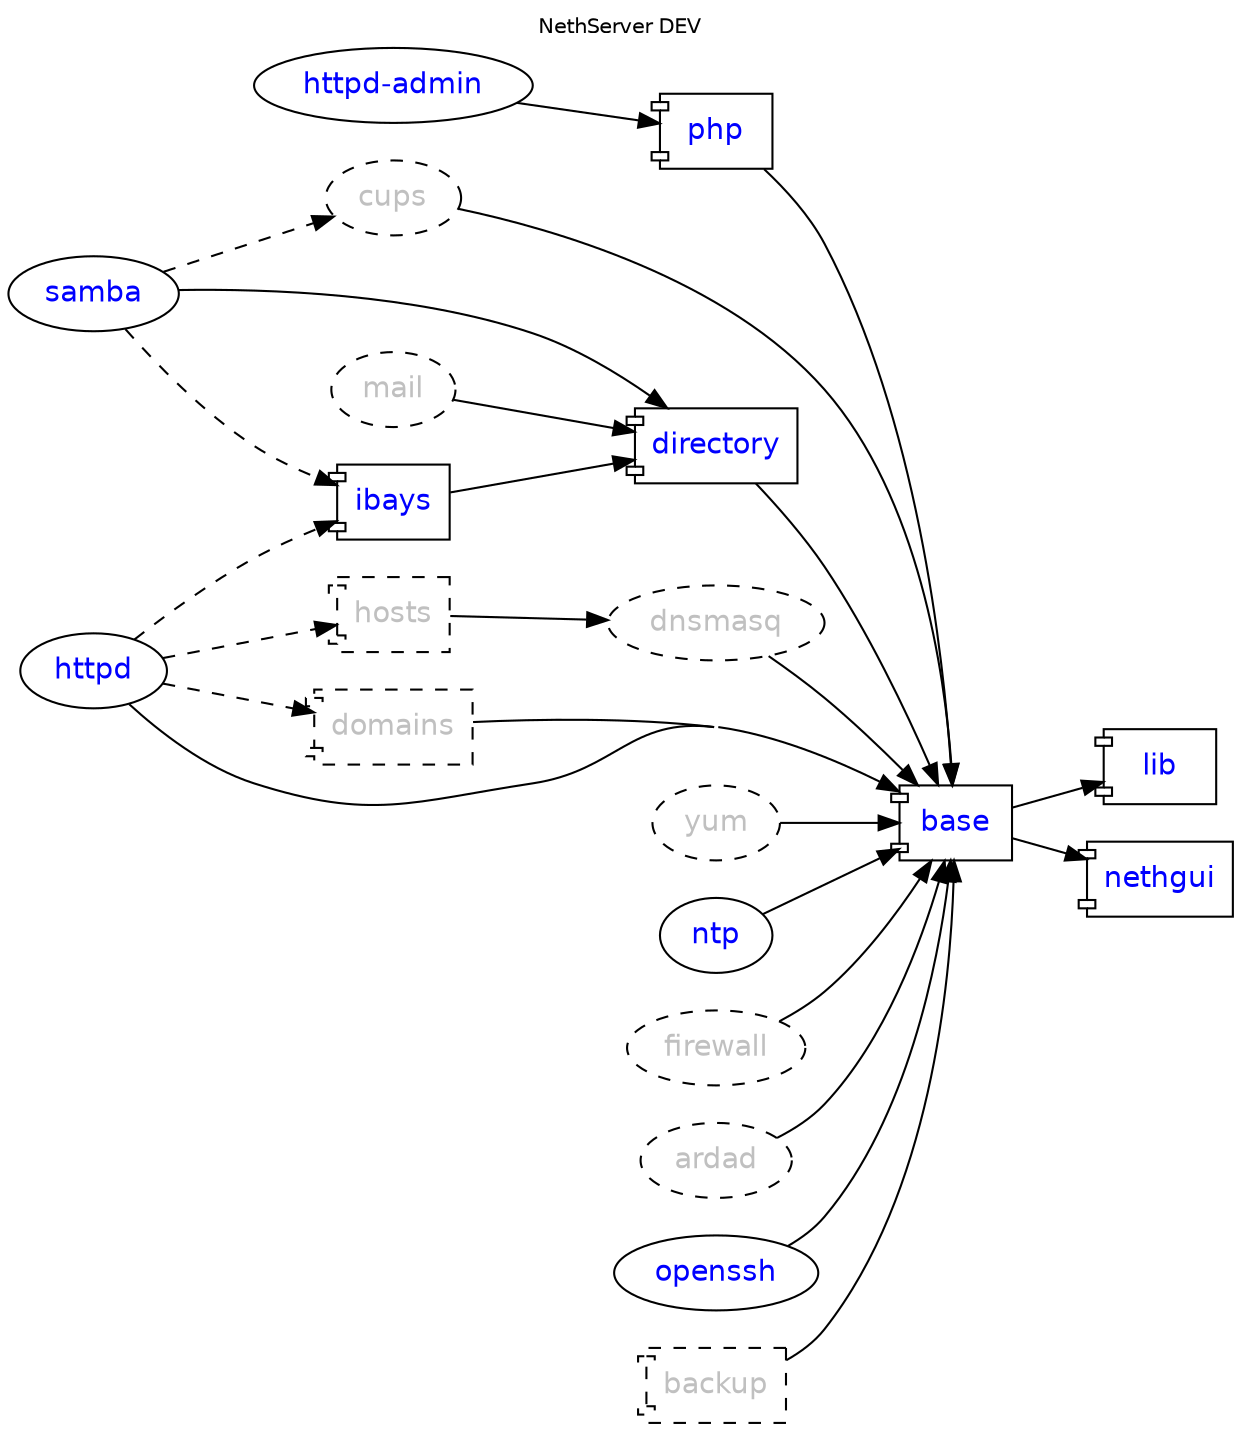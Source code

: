 digraph DEV {
    rankdir = "LR"; compound = true; concentrate = true; fontname = "Helvetica"; fontnames="svg"; fontsize=10.0; label="NethServer DEV"; labelloc = "t"
    node [shape="oval",fontname="Helvetica"];
    httpd_admin [fontcolor=blue,label="httpd-admin",URL="http://dev.nethesis.it/projects/nethserver-httpd-admin"];
    base [fontcolor=blue,URL="http://dev.nethesis.it/projects/nethserver-base",shape="component"];
    directory [fontcolor=blue,URL="http://dev.nethesis.it/projects/nethserver-directory",shape="component"];    
    samba [fontcolor=blue,URL="http://dev.nethesis.it/projects/nethserver-samba"];    
    ibays [fontcolor=blue,URL="http://dev.nethesis.it/projects/nethserver-ibays",shape="component"];    
    lib [fontcolor=blue,URL="http://dev.nethesis.it/projects/nethserver-lib",shape="component"];    
    httpd [fontcolor=blue,URL="http://dev.nethesis.it/projects/nethserver-httpd"];    
    hosts [style="dashed",fontcolor=gray,URL="http://dev.nethesis.it/projects/nethserver-hosts",shape="component"];
    php [fontcolor=blue,URL="http://dev.nethesis.it/projects/nethserver-php",shape="component"];
    domains [style="dashed",fontcolor=gray,URL="http://dev.nethesis.it/projects/nethserver-domains",shape="component"];
    yum [fontcolor=gray,URL="http://dev.nethesis.it/projects/nethserver-yum",style="dashed"];
    ntp [fontcolor=blue,URL="http://dev.nethesis.it/projects/nethserver-ntp"];
    dnsmasq [fontcolor=gray,URL="http://dev.nethesis.it/projects/nethserver-dnsmasq",style="dashed"];
    mail [fontcolor=gray,URL="http://dev.nethesis.it/projects/nethserver-mail",style="dashed"];
    cups [fontcolor=gray,URL="http://dev.nethesis.it/projects/nethserver-cups",style="dashed"];
    firewall [fontcolor=gray,URL="http://dev.nethesis.it/projects/nethserver-firewall",style="dashed"];
    ardad [fontcolor=gray,style="dashed"];
    nethgui [fontcolor=blue,URL="http://dev.nethesis.it/projects/nethgui",shape="component"];    
    openssh [fontcolor=blue,URL="http://dev.nethesis.it/projects/nethserver-openssh"];
    backup [style="dashed",fontcolor=gray,shape="component"];
   
            
    base -> lib
    base -> nethgui
    openssh -> base
    directory -> base
    samba -> directory
    ibays -> directory
    httpd -> base
    hosts -> dnsmasq
    dnsmasq -> base
    httpd_admin -> php
    backup -> base
    samba -> ibays [style=dashed];
    httpd -> ibays [style=dashed]; 
    httpd -> hosts [style=dashed];
    httpd -> domains [style=dashed];
    domains -> base
    yum -> base
    ntp -> base
    php -> base
    cups -> base
    samba -> cups [style=dashed]
    mail -> directory
    firewall -> base
    ardad -> base
        
}
